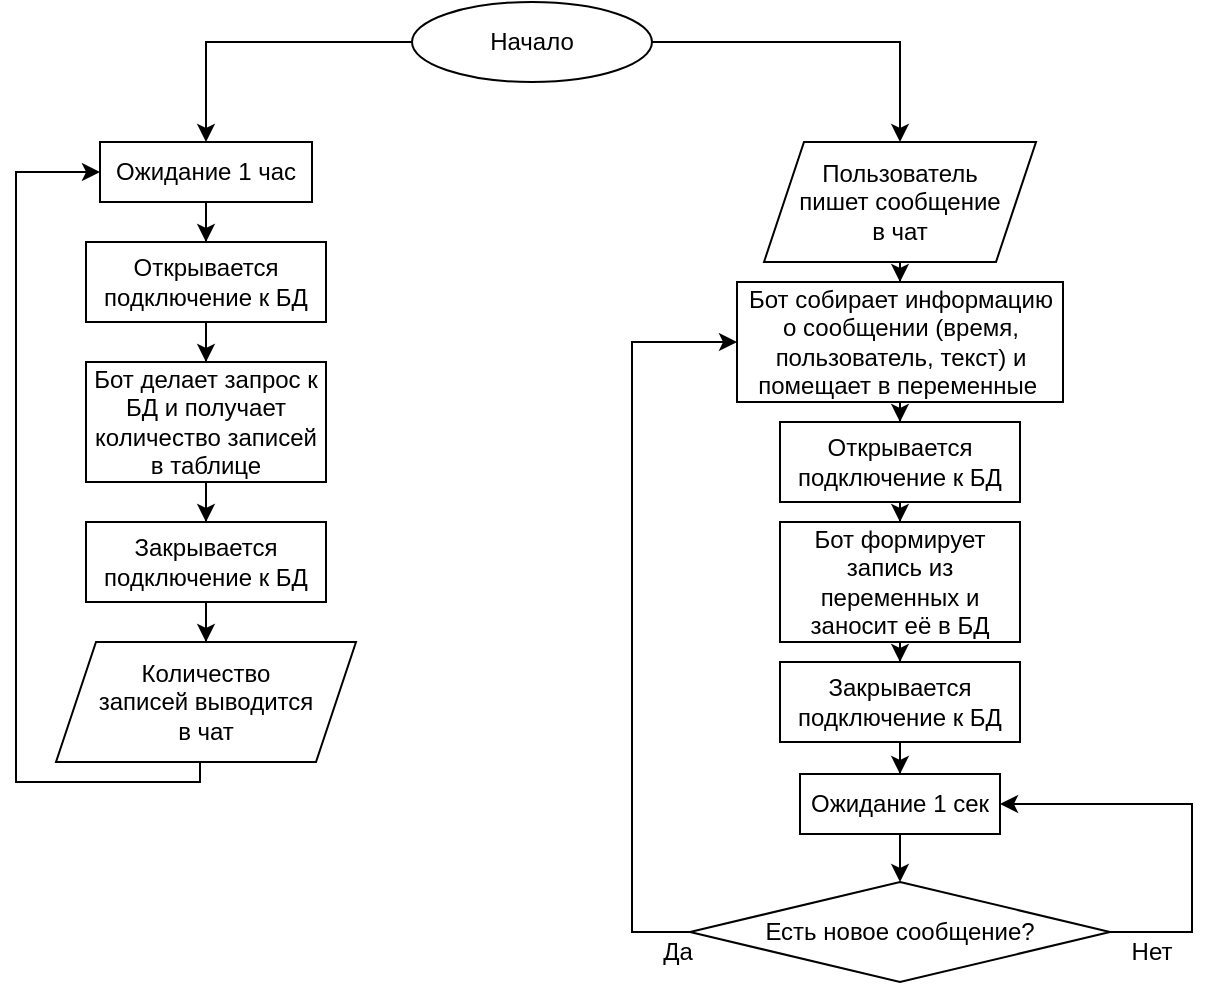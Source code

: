 <mxfile version="22.1.7" type="device">
  <diagram name="Страница — 1" id="OwhUQvNv9v9TVC_Lub-o">
    <mxGraphModel dx="989" dy="546" grid="1" gridSize="10" guides="1" tooltips="1" connect="1" arrows="1" fold="1" page="1" pageScale="1" pageWidth="827" pageHeight="1169" math="0" shadow="0">
      <root>
        <mxCell id="0" />
        <mxCell id="1" parent="0" />
        <mxCell id="r0KFK7VZIPw3vDq4I884-18" style="edgeStyle=orthogonalEdgeStyle;rounded=0;orthogonalLoop=1;jettySize=auto;html=1;entryX=0.5;entryY=0;entryDx=0;entryDy=0;" edge="1" parent="1" source="r0KFK7VZIPw3vDq4I884-1" target="r0KFK7VZIPw3vDq4I884-2">
          <mxGeometry relative="1" as="geometry" />
        </mxCell>
        <mxCell id="r0KFK7VZIPw3vDq4I884-25" style="edgeStyle=orthogonalEdgeStyle;rounded=0;orthogonalLoop=1;jettySize=auto;html=1;entryX=0.5;entryY=0;entryDx=0;entryDy=0;" edge="1" parent="1" source="r0KFK7VZIPw3vDq4I884-1" target="r0KFK7VZIPw3vDq4I884-13">
          <mxGeometry relative="1" as="geometry" />
        </mxCell>
        <mxCell id="r0KFK7VZIPw3vDq4I884-1" value="Начало" style="ellipse;whiteSpace=wrap;html=1;" vertex="1" parent="1">
          <mxGeometry x="390" y="10" width="120" height="40" as="geometry" />
        </mxCell>
        <mxCell id="r0KFK7VZIPw3vDq4I884-19" style="edgeStyle=orthogonalEdgeStyle;rounded=0;orthogonalLoop=1;jettySize=auto;html=1;entryX=0.5;entryY=0;entryDx=0;entryDy=0;" edge="1" parent="1" source="r0KFK7VZIPw3vDq4I884-2" target="r0KFK7VZIPw3vDq4I884-3">
          <mxGeometry relative="1" as="geometry" />
        </mxCell>
        <mxCell id="r0KFK7VZIPw3vDq4I884-2" value="Пользователь&lt;br&gt;пишет сообщение&lt;br&gt;в чат" style="shape=parallelogram;perimeter=parallelogramPerimeter;whiteSpace=wrap;html=1;fixedSize=1;" vertex="1" parent="1">
          <mxGeometry x="566" y="80" width="136" height="60" as="geometry" />
        </mxCell>
        <mxCell id="r0KFK7VZIPw3vDq4I884-20" style="edgeStyle=orthogonalEdgeStyle;rounded=0;orthogonalLoop=1;jettySize=auto;html=1;" edge="1" parent="1" source="r0KFK7VZIPw3vDq4I884-3" target="r0KFK7VZIPw3vDq4I884-4">
          <mxGeometry relative="1" as="geometry" />
        </mxCell>
        <mxCell id="r0KFK7VZIPw3vDq4I884-3" value="Бот собирает информацию о сообщении (время, пользователь, текст) и помещает в переменные&amp;nbsp;" style="rounded=0;whiteSpace=wrap;html=1;" vertex="1" parent="1">
          <mxGeometry x="552.5" y="150" width="163" height="60" as="geometry" />
        </mxCell>
        <mxCell id="r0KFK7VZIPw3vDq4I884-21" style="edgeStyle=orthogonalEdgeStyle;rounded=0;orthogonalLoop=1;jettySize=auto;html=1;" edge="1" parent="1" source="r0KFK7VZIPw3vDq4I884-4" target="r0KFK7VZIPw3vDq4I884-5">
          <mxGeometry relative="1" as="geometry" />
        </mxCell>
        <mxCell id="r0KFK7VZIPw3vDq4I884-4" value="Открывается подключение к БД" style="rounded=0;whiteSpace=wrap;html=1;" vertex="1" parent="1">
          <mxGeometry x="574" y="220" width="120" height="40" as="geometry" />
        </mxCell>
        <mxCell id="r0KFK7VZIPw3vDq4I884-22" style="edgeStyle=orthogonalEdgeStyle;rounded=0;orthogonalLoop=1;jettySize=auto;html=1;" edge="1" parent="1" source="r0KFK7VZIPw3vDq4I884-5" target="r0KFK7VZIPw3vDq4I884-6">
          <mxGeometry relative="1" as="geometry" />
        </mxCell>
        <mxCell id="r0KFK7VZIPw3vDq4I884-5" value="Бот формирует запись из переменных и заносит её в БД" style="rounded=0;whiteSpace=wrap;html=1;" vertex="1" parent="1">
          <mxGeometry x="574" y="270" width="120" height="60" as="geometry" />
        </mxCell>
        <mxCell id="r0KFK7VZIPw3vDq4I884-24" style="edgeStyle=orthogonalEdgeStyle;rounded=0;orthogonalLoop=1;jettySize=auto;html=1;entryX=0.5;entryY=0;entryDx=0;entryDy=0;" edge="1" parent="1" source="r0KFK7VZIPw3vDq4I884-6" target="r0KFK7VZIPw3vDq4I884-8">
          <mxGeometry relative="1" as="geometry" />
        </mxCell>
        <mxCell id="r0KFK7VZIPw3vDq4I884-6" value="Закрывается подключение к БД" style="rounded=0;whiteSpace=wrap;html=1;" vertex="1" parent="1">
          <mxGeometry x="574" y="340" width="120" height="40" as="geometry" />
        </mxCell>
        <mxCell id="r0KFK7VZIPw3vDq4I884-9" style="edgeStyle=orthogonalEdgeStyle;rounded=0;orthogonalLoop=1;jettySize=auto;html=1;entryX=1;entryY=0.5;entryDx=0;entryDy=0;exitX=1;exitY=0.5;exitDx=0;exitDy=0;" edge="1" parent="1" source="r0KFK7VZIPw3vDq4I884-7" target="r0KFK7VZIPw3vDq4I884-8">
          <mxGeometry relative="1" as="geometry">
            <Array as="points">
              <mxPoint x="780" y="475" />
              <mxPoint x="780" y="411" />
            </Array>
          </mxGeometry>
        </mxCell>
        <mxCell id="r0KFK7VZIPw3vDq4I884-10" style="edgeStyle=orthogonalEdgeStyle;rounded=0;orthogonalLoop=1;jettySize=auto;html=1;entryX=0;entryY=0.5;entryDx=0;entryDy=0;exitX=0;exitY=0.5;exitDx=0;exitDy=0;" edge="1" parent="1" source="r0KFK7VZIPw3vDq4I884-7" target="r0KFK7VZIPw3vDq4I884-3">
          <mxGeometry relative="1" as="geometry">
            <Array as="points">
              <mxPoint x="500" y="475" />
              <mxPoint x="500" y="180" />
            </Array>
          </mxGeometry>
        </mxCell>
        <mxCell id="r0KFK7VZIPw3vDq4I884-7" value="Есть новое сообщение?" style="rhombus;whiteSpace=wrap;html=1;" vertex="1" parent="1">
          <mxGeometry x="529" y="450" width="210" height="50" as="geometry" />
        </mxCell>
        <mxCell id="r0KFK7VZIPw3vDq4I884-33" style="edgeStyle=orthogonalEdgeStyle;rounded=0;orthogonalLoop=1;jettySize=auto;html=1;" edge="1" parent="1" source="r0KFK7VZIPw3vDq4I884-8" target="r0KFK7VZIPw3vDq4I884-7">
          <mxGeometry relative="1" as="geometry" />
        </mxCell>
        <mxCell id="r0KFK7VZIPw3vDq4I884-8" value="Ожидание 1 сек" style="rounded=0;whiteSpace=wrap;html=1;" vertex="1" parent="1">
          <mxGeometry x="584" y="396" width="100" height="30" as="geometry" />
        </mxCell>
        <mxCell id="r0KFK7VZIPw3vDq4I884-11" value="Нет" style="text;html=1;strokeColor=none;fillColor=none;align=center;verticalAlign=middle;whiteSpace=wrap;rounded=0;" vertex="1" parent="1">
          <mxGeometry x="730" y="470" width="60" height="30" as="geometry" />
        </mxCell>
        <mxCell id="r0KFK7VZIPw3vDq4I884-12" value="Да" style="text;html=1;strokeColor=none;fillColor=none;align=center;verticalAlign=middle;whiteSpace=wrap;rounded=0;" vertex="1" parent="1">
          <mxGeometry x="492.5" y="470" width="60" height="30" as="geometry" />
        </mxCell>
        <mxCell id="r0KFK7VZIPw3vDq4I884-26" style="edgeStyle=orthogonalEdgeStyle;rounded=0;orthogonalLoop=1;jettySize=auto;html=1;entryX=0.5;entryY=0;entryDx=0;entryDy=0;" edge="1" parent="1" source="r0KFK7VZIPw3vDq4I884-13" target="r0KFK7VZIPw3vDq4I884-15">
          <mxGeometry relative="1" as="geometry" />
        </mxCell>
        <mxCell id="r0KFK7VZIPw3vDq4I884-13" value="Ожидание 1 час" style="rounded=0;whiteSpace=wrap;html=1;" vertex="1" parent="1">
          <mxGeometry x="234" y="80" width="106" height="30" as="geometry" />
        </mxCell>
        <mxCell id="r0KFK7VZIPw3vDq4I884-28" style="edgeStyle=orthogonalEdgeStyle;rounded=0;orthogonalLoop=1;jettySize=auto;html=1;entryX=0.5;entryY=0;entryDx=0;entryDy=0;" edge="1" parent="1" source="r0KFK7VZIPw3vDq4I884-14" target="r0KFK7VZIPw3vDq4I884-16">
          <mxGeometry relative="1" as="geometry" />
        </mxCell>
        <mxCell id="r0KFK7VZIPw3vDq4I884-14" value="Бот делает запрос к БД и получает количество записей в таблице" style="rounded=0;whiteSpace=wrap;html=1;" vertex="1" parent="1">
          <mxGeometry x="227" y="190" width="120" height="60" as="geometry" />
        </mxCell>
        <mxCell id="r0KFK7VZIPw3vDq4I884-32" style="edgeStyle=orthogonalEdgeStyle;rounded=0;orthogonalLoop=1;jettySize=auto;html=1;entryX=0.5;entryY=0;entryDx=0;entryDy=0;" edge="1" parent="1" source="r0KFK7VZIPw3vDq4I884-15" target="r0KFK7VZIPw3vDq4I884-14">
          <mxGeometry relative="1" as="geometry" />
        </mxCell>
        <mxCell id="r0KFK7VZIPw3vDq4I884-15" value="Открывается подключение к БД" style="rounded=0;whiteSpace=wrap;html=1;" vertex="1" parent="1">
          <mxGeometry x="227" y="130" width="120" height="40" as="geometry" />
        </mxCell>
        <mxCell id="r0KFK7VZIPw3vDq4I884-29" style="edgeStyle=orthogonalEdgeStyle;rounded=0;orthogonalLoop=1;jettySize=auto;html=1;entryX=0.5;entryY=0;entryDx=0;entryDy=0;" edge="1" parent="1" source="r0KFK7VZIPw3vDq4I884-16" target="r0KFK7VZIPw3vDq4I884-17">
          <mxGeometry relative="1" as="geometry" />
        </mxCell>
        <mxCell id="r0KFK7VZIPw3vDq4I884-16" value="Закрывается подключение к БД" style="rounded=0;whiteSpace=wrap;html=1;" vertex="1" parent="1">
          <mxGeometry x="227" y="270" width="120" height="40" as="geometry" />
        </mxCell>
        <mxCell id="r0KFK7VZIPw3vDq4I884-30" style="edgeStyle=orthogonalEdgeStyle;rounded=0;orthogonalLoop=1;jettySize=auto;html=1;entryX=0;entryY=0.5;entryDx=0;entryDy=0;" edge="1" parent="1" target="r0KFK7VZIPw3vDq4I884-13">
          <mxGeometry relative="1" as="geometry">
            <mxPoint x="287" y="370" as="sourcePoint" />
            <Array as="points">
              <mxPoint x="284" y="400" />
              <mxPoint x="192" y="400" />
              <mxPoint x="192" y="95" />
            </Array>
          </mxGeometry>
        </mxCell>
        <mxCell id="r0KFK7VZIPw3vDq4I884-17" value="Количество &lt;br&gt;записей выводится &lt;br&gt;в чат" style="shape=parallelogram;perimeter=parallelogramPerimeter;whiteSpace=wrap;html=1;fixedSize=1;" vertex="1" parent="1">
          <mxGeometry x="212" y="330" width="150" height="60" as="geometry" />
        </mxCell>
      </root>
    </mxGraphModel>
  </diagram>
</mxfile>

